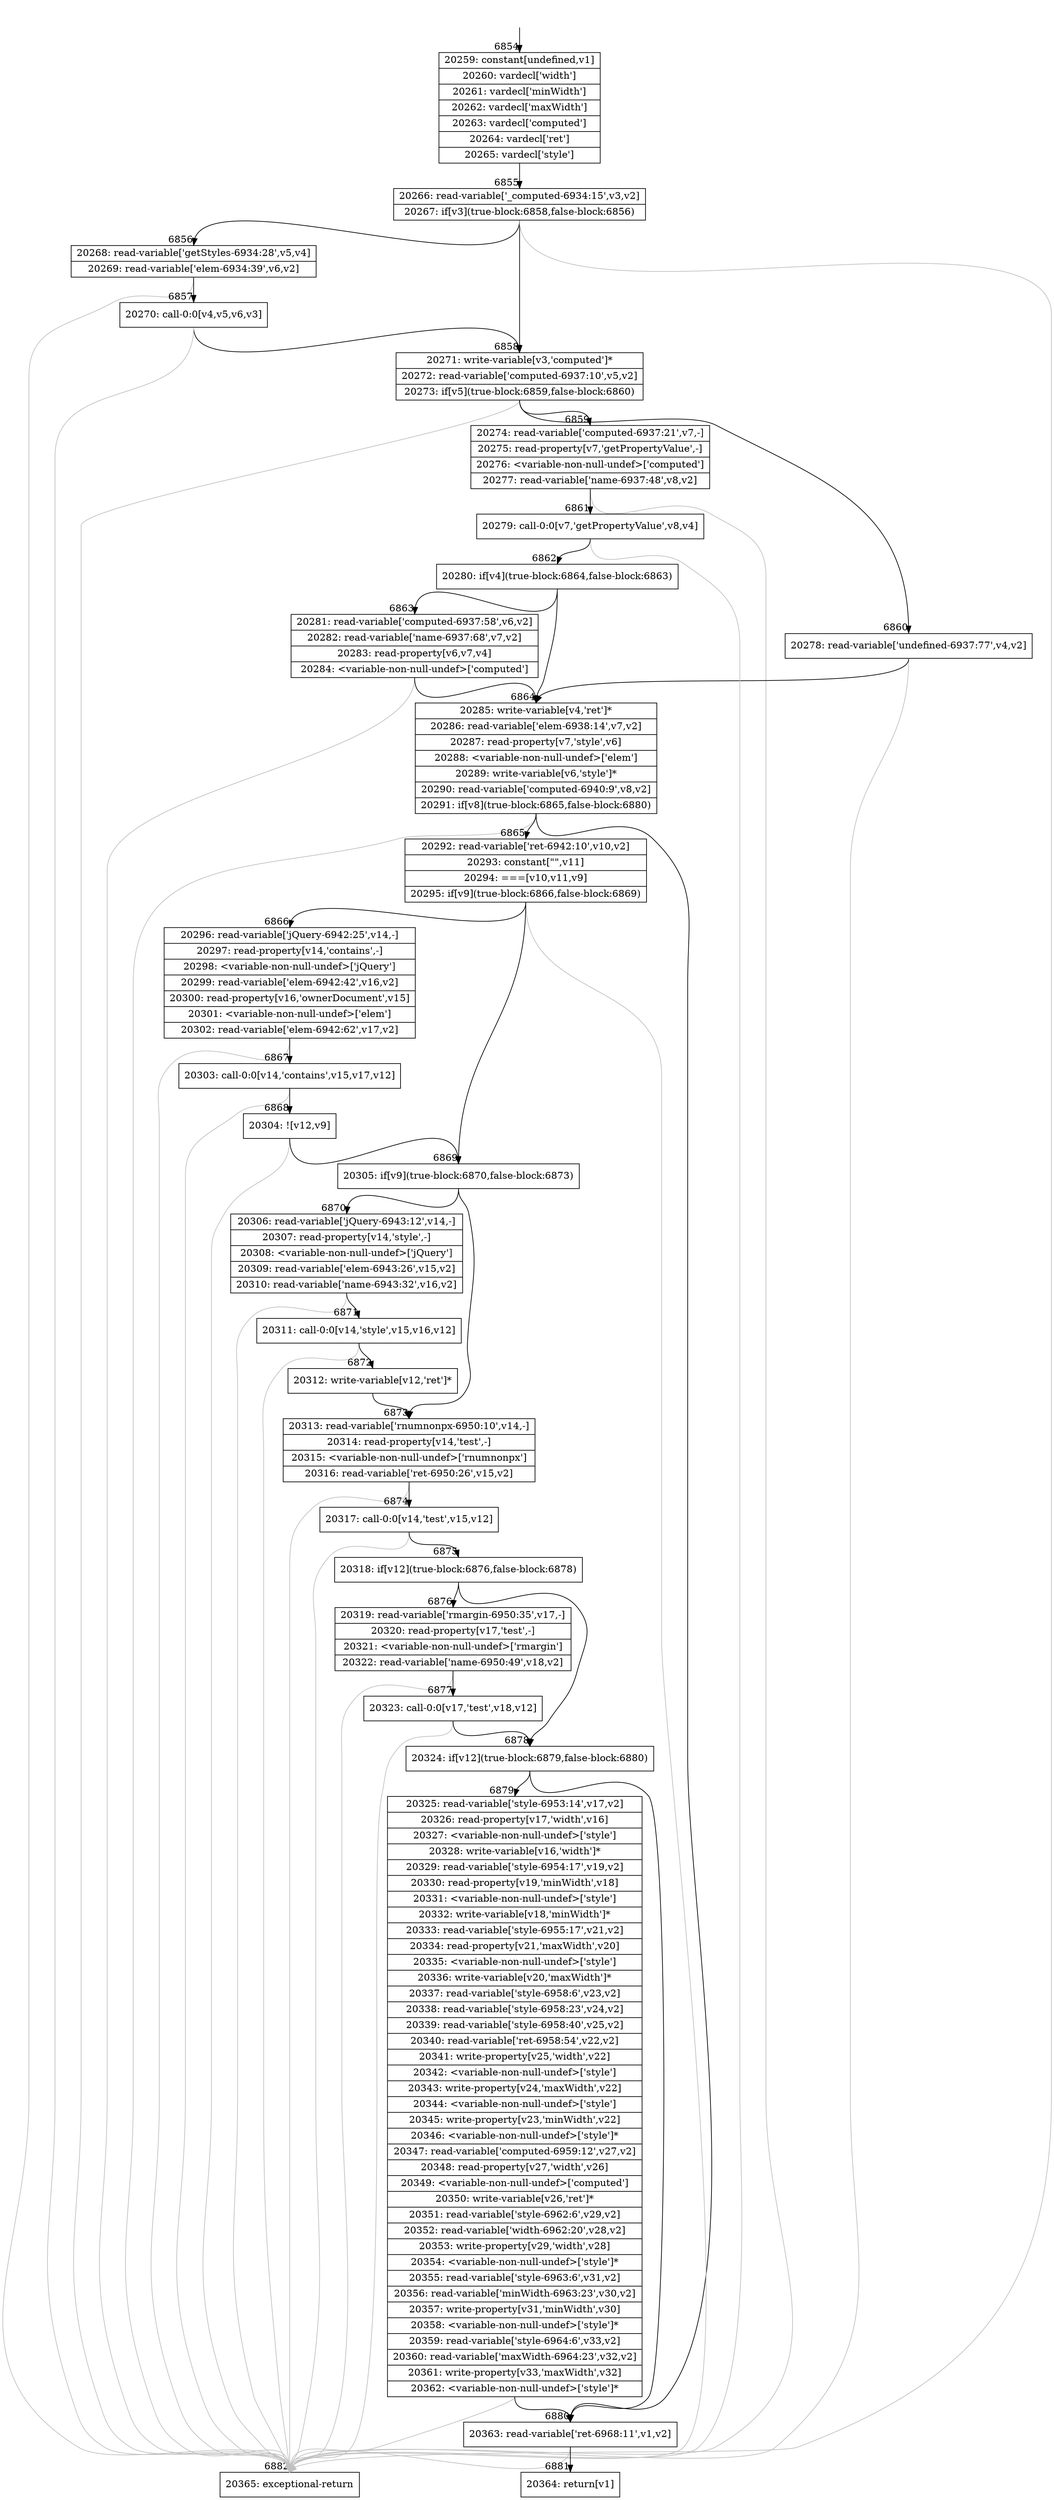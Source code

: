 digraph {
rankdir="TD"
BB_entry431[shape=none,label=""];
BB_entry431 -> BB6854 [tailport=s, headport=n, headlabel="    6854"]
BB6854 [shape=record label="{20259: constant[undefined,v1]|20260: vardecl['width']|20261: vardecl['minWidth']|20262: vardecl['maxWidth']|20263: vardecl['computed']|20264: vardecl['ret']|20265: vardecl['style']}" ] 
BB6854 -> BB6855 [tailport=s, headport=n, headlabel="      6855"]
BB6855 [shape=record label="{20266: read-variable['_computed-6934:15',v3,v2]|20267: if[v3](true-block:6858,false-block:6856)}" ] 
BB6855 -> BB6858 [tailport=s, headport=n, headlabel="      6858"]
BB6855 -> BB6856 [tailport=s, headport=n, headlabel="      6856"]
BB6855 -> BB6882 [tailport=s, headport=n, color=gray, headlabel="      6882"]
BB6856 [shape=record label="{20268: read-variable['getStyles-6934:28',v5,v4]|20269: read-variable['elem-6934:39',v6,v2]}" ] 
BB6856 -> BB6857 [tailport=s, headport=n, headlabel="      6857"]
BB6856 -> BB6882 [tailport=s, headport=n, color=gray]
BB6857 [shape=record label="{20270: call-0:0[v4,v5,v6,v3]}" ] 
BB6857 -> BB6858 [tailport=s, headport=n]
BB6857 -> BB6882 [tailport=s, headport=n, color=gray]
BB6858 [shape=record label="{20271: write-variable[v3,'computed']*|20272: read-variable['computed-6937:10',v5,v2]|20273: if[v5](true-block:6859,false-block:6860)}" ] 
BB6858 -> BB6859 [tailport=s, headport=n, headlabel="      6859"]
BB6858 -> BB6860 [tailport=s, headport=n, headlabel="      6860"]
BB6858 -> BB6882 [tailport=s, headport=n, color=gray]
BB6859 [shape=record label="{20274: read-variable['computed-6937:21',v7,-]|20275: read-property[v7,'getPropertyValue',-]|20276: \<variable-non-null-undef\>['computed']|20277: read-variable['name-6937:48',v8,v2]}" ] 
BB6859 -> BB6861 [tailport=s, headport=n, headlabel="      6861"]
BB6859 -> BB6882 [tailport=s, headport=n, color=gray]
BB6860 [shape=record label="{20278: read-variable['undefined-6937:77',v4,v2]}" ] 
BB6860 -> BB6864 [tailport=s, headport=n, headlabel="      6864"]
BB6860 -> BB6882 [tailport=s, headport=n, color=gray]
BB6861 [shape=record label="{20279: call-0:0[v7,'getPropertyValue',v8,v4]}" ] 
BB6861 -> BB6862 [tailport=s, headport=n, headlabel="      6862"]
BB6861 -> BB6882 [tailport=s, headport=n, color=gray]
BB6862 [shape=record label="{20280: if[v4](true-block:6864,false-block:6863)}" ] 
BB6862 -> BB6864 [tailport=s, headport=n]
BB6862 -> BB6863 [tailport=s, headport=n, headlabel="      6863"]
BB6863 [shape=record label="{20281: read-variable['computed-6937:58',v6,v2]|20282: read-variable['name-6937:68',v7,v2]|20283: read-property[v6,v7,v4]|20284: \<variable-non-null-undef\>['computed']}" ] 
BB6863 -> BB6864 [tailport=s, headport=n]
BB6863 -> BB6882 [tailport=s, headport=n, color=gray]
BB6864 [shape=record label="{20285: write-variable[v4,'ret']*|20286: read-variable['elem-6938:14',v7,v2]|20287: read-property[v7,'style',v6]|20288: \<variable-non-null-undef\>['elem']|20289: write-variable[v6,'style']*|20290: read-variable['computed-6940:9',v8,v2]|20291: if[v8](true-block:6865,false-block:6880)}" ] 
BB6864 -> BB6865 [tailport=s, headport=n, headlabel="      6865"]
BB6864 -> BB6880 [tailport=s, headport=n, headlabel="      6880"]
BB6864 -> BB6882 [tailport=s, headport=n, color=gray]
BB6865 [shape=record label="{20292: read-variable['ret-6942:10',v10,v2]|20293: constant[\"\",v11]|20294: ===[v10,v11,v9]|20295: if[v9](true-block:6866,false-block:6869)}" ] 
BB6865 -> BB6869 [tailport=s, headport=n, headlabel="      6869"]
BB6865 -> BB6866 [tailport=s, headport=n, headlabel="      6866"]
BB6865 -> BB6882 [tailport=s, headport=n, color=gray]
BB6866 [shape=record label="{20296: read-variable['jQuery-6942:25',v14,-]|20297: read-property[v14,'contains',-]|20298: \<variable-non-null-undef\>['jQuery']|20299: read-variable['elem-6942:42',v16,v2]|20300: read-property[v16,'ownerDocument',v15]|20301: \<variable-non-null-undef\>['elem']|20302: read-variable['elem-6942:62',v17,v2]}" ] 
BB6866 -> BB6867 [tailport=s, headport=n, headlabel="      6867"]
BB6866 -> BB6882 [tailport=s, headport=n, color=gray]
BB6867 [shape=record label="{20303: call-0:0[v14,'contains',v15,v17,v12]}" ] 
BB6867 -> BB6868 [tailport=s, headport=n, headlabel="      6868"]
BB6867 -> BB6882 [tailport=s, headport=n, color=gray]
BB6868 [shape=record label="{20304: ![v12,v9]}" ] 
BB6868 -> BB6869 [tailport=s, headport=n]
BB6868 -> BB6882 [tailport=s, headport=n, color=gray]
BB6869 [shape=record label="{20305: if[v9](true-block:6870,false-block:6873)}" ] 
BB6869 -> BB6870 [tailport=s, headport=n, headlabel="      6870"]
BB6869 -> BB6873 [tailport=s, headport=n, headlabel="      6873"]
BB6870 [shape=record label="{20306: read-variable['jQuery-6943:12',v14,-]|20307: read-property[v14,'style',-]|20308: \<variable-non-null-undef\>['jQuery']|20309: read-variable['elem-6943:26',v15,v2]|20310: read-variable['name-6943:32',v16,v2]}" ] 
BB6870 -> BB6871 [tailport=s, headport=n, headlabel="      6871"]
BB6870 -> BB6882 [tailport=s, headport=n, color=gray]
BB6871 [shape=record label="{20311: call-0:0[v14,'style',v15,v16,v12]}" ] 
BB6871 -> BB6872 [tailport=s, headport=n, headlabel="      6872"]
BB6871 -> BB6882 [tailport=s, headport=n, color=gray]
BB6872 [shape=record label="{20312: write-variable[v12,'ret']*}" ] 
BB6872 -> BB6873 [tailport=s, headport=n]
BB6873 [shape=record label="{20313: read-variable['rnumnonpx-6950:10',v14,-]|20314: read-property[v14,'test',-]|20315: \<variable-non-null-undef\>['rnumnonpx']|20316: read-variable['ret-6950:26',v15,v2]}" ] 
BB6873 -> BB6874 [tailport=s, headport=n, headlabel="      6874"]
BB6873 -> BB6882 [tailport=s, headport=n, color=gray]
BB6874 [shape=record label="{20317: call-0:0[v14,'test',v15,v12]}" ] 
BB6874 -> BB6875 [tailport=s, headport=n, headlabel="      6875"]
BB6874 -> BB6882 [tailport=s, headport=n, color=gray]
BB6875 [shape=record label="{20318: if[v12](true-block:6876,false-block:6878)}" ] 
BB6875 -> BB6878 [tailport=s, headport=n, headlabel="      6878"]
BB6875 -> BB6876 [tailport=s, headport=n, headlabel="      6876"]
BB6876 [shape=record label="{20319: read-variable['rmargin-6950:35',v17,-]|20320: read-property[v17,'test',-]|20321: \<variable-non-null-undef\>['rmargin']|20322: read-variable['name-6950:49',v18,v2]}" ] 
BB6876 -> BB6877 [tailport=s, headport=n, headlabel="      6877"]
BB6876 -> BB6882 [tailport=s, headport=n, color=gray]
BB6877 [shape=record label="{20323: call-0:0[v17,'test',v18,v12]}" ] 
BB6877 -> BB6878 [tailport=s, headport=n]
BB6877 -> BB6882 [tailport=s, headport=n, color=gray]
BB6878 [shape=record label="{20324: if[v12](true-block:6879,false-block:6880)}" ] 
BB6878 -> BB6879 [tailport=s, headport=n, headlabel="      6879"]
BB6878 -> BB6880 [tailport=s, headport=n]
BB6879 [shape=record label="{20325: read-variable['style-6953:14',v17,v2]|20326: read-property[v17,'width',v16]|20327: \<variable-non-null-undef\>['style']|20328: write-variable[v16,'width']*|20329: read-variable['style-6954:17',v19,v2]|20330: read-property[v19,'minWidth',v18]|20331: \<variable-non-null-undef\>['style']|20332: write-variable[v18,'minWidth']*|20333: read-variable['style-6955:17',v21,v2]|20334: read-property[v21,'maxWidth',v20]|20335: \<variable-non-null-undef\>['style']|20336: write-variable[v20,'maxWidth']*|20337: read-variable['style-6958:6',v23,v2]|20338: read-variable['style-6958:23',v24,v2]|20339: read-variable['style-6958:40',v25,v2]|20340: read-variable['ret-6958:54',v22,v2]|20341: write-property[v25,'width',v22]|20342: \<variable-non-null-undef\>['style']|20343: write-property[v24,'maxWidth',v22]|20344: \<variable-non-null-undef\>['style']|20345: write-property[v23,'minWidth',v22]|20346: \<variable-non-null-undef\>['style']*|20347: read-variable['computed-6959:12',v27,v2]|20348: read-property[v27,'width',v26]|20349: \<variable-non-null-undef\>['computed']|20350: write-variable[v26,'ret']*|20351: read-variable['style-6962:6',v29,v2]|20352: read-variable['width-6962:20',v28,v2]|20353: write-property[v29,'width',v28]|20354: \<variable-non-null-undef\>['style']*|20355: read-variable['style-6963:6',v31,v2]|20356: read-variable['minWidth-6963:23',v30,v2]|20357: write-property[v31,'minWidth',v30]|20358: \<variable-non-null-undef\>['style']*|20359: read-variable['style-6964:6',v33,v2]|20360: read-variable['maxWidth-6964:23',v32,v2]|20361: write-property[v33,'maxWidth',v32]|20362: \<variable-non-null-undef\>['style']*}" ] 
BB6879 -> BB6880 [tailport=s, headport=n]
BB6879 -> BB6882 [tailport=s, headport=n, color=gray]
BB6880 [shape=record label="{20363: read-variable['ret-6968:11',v1,v2]}" ] 
BB6880 -> BB6881 [tailport=s, headport=n, headlabel="      6881"]
BB6880 -> BB6882 [tailport=s, headport=n, color=gray]
BB6881 [shape=record label="{20364: return[v1]}" ] 
BB6882 [shape=record label="{20365: exceptional-return}" ] 
}
